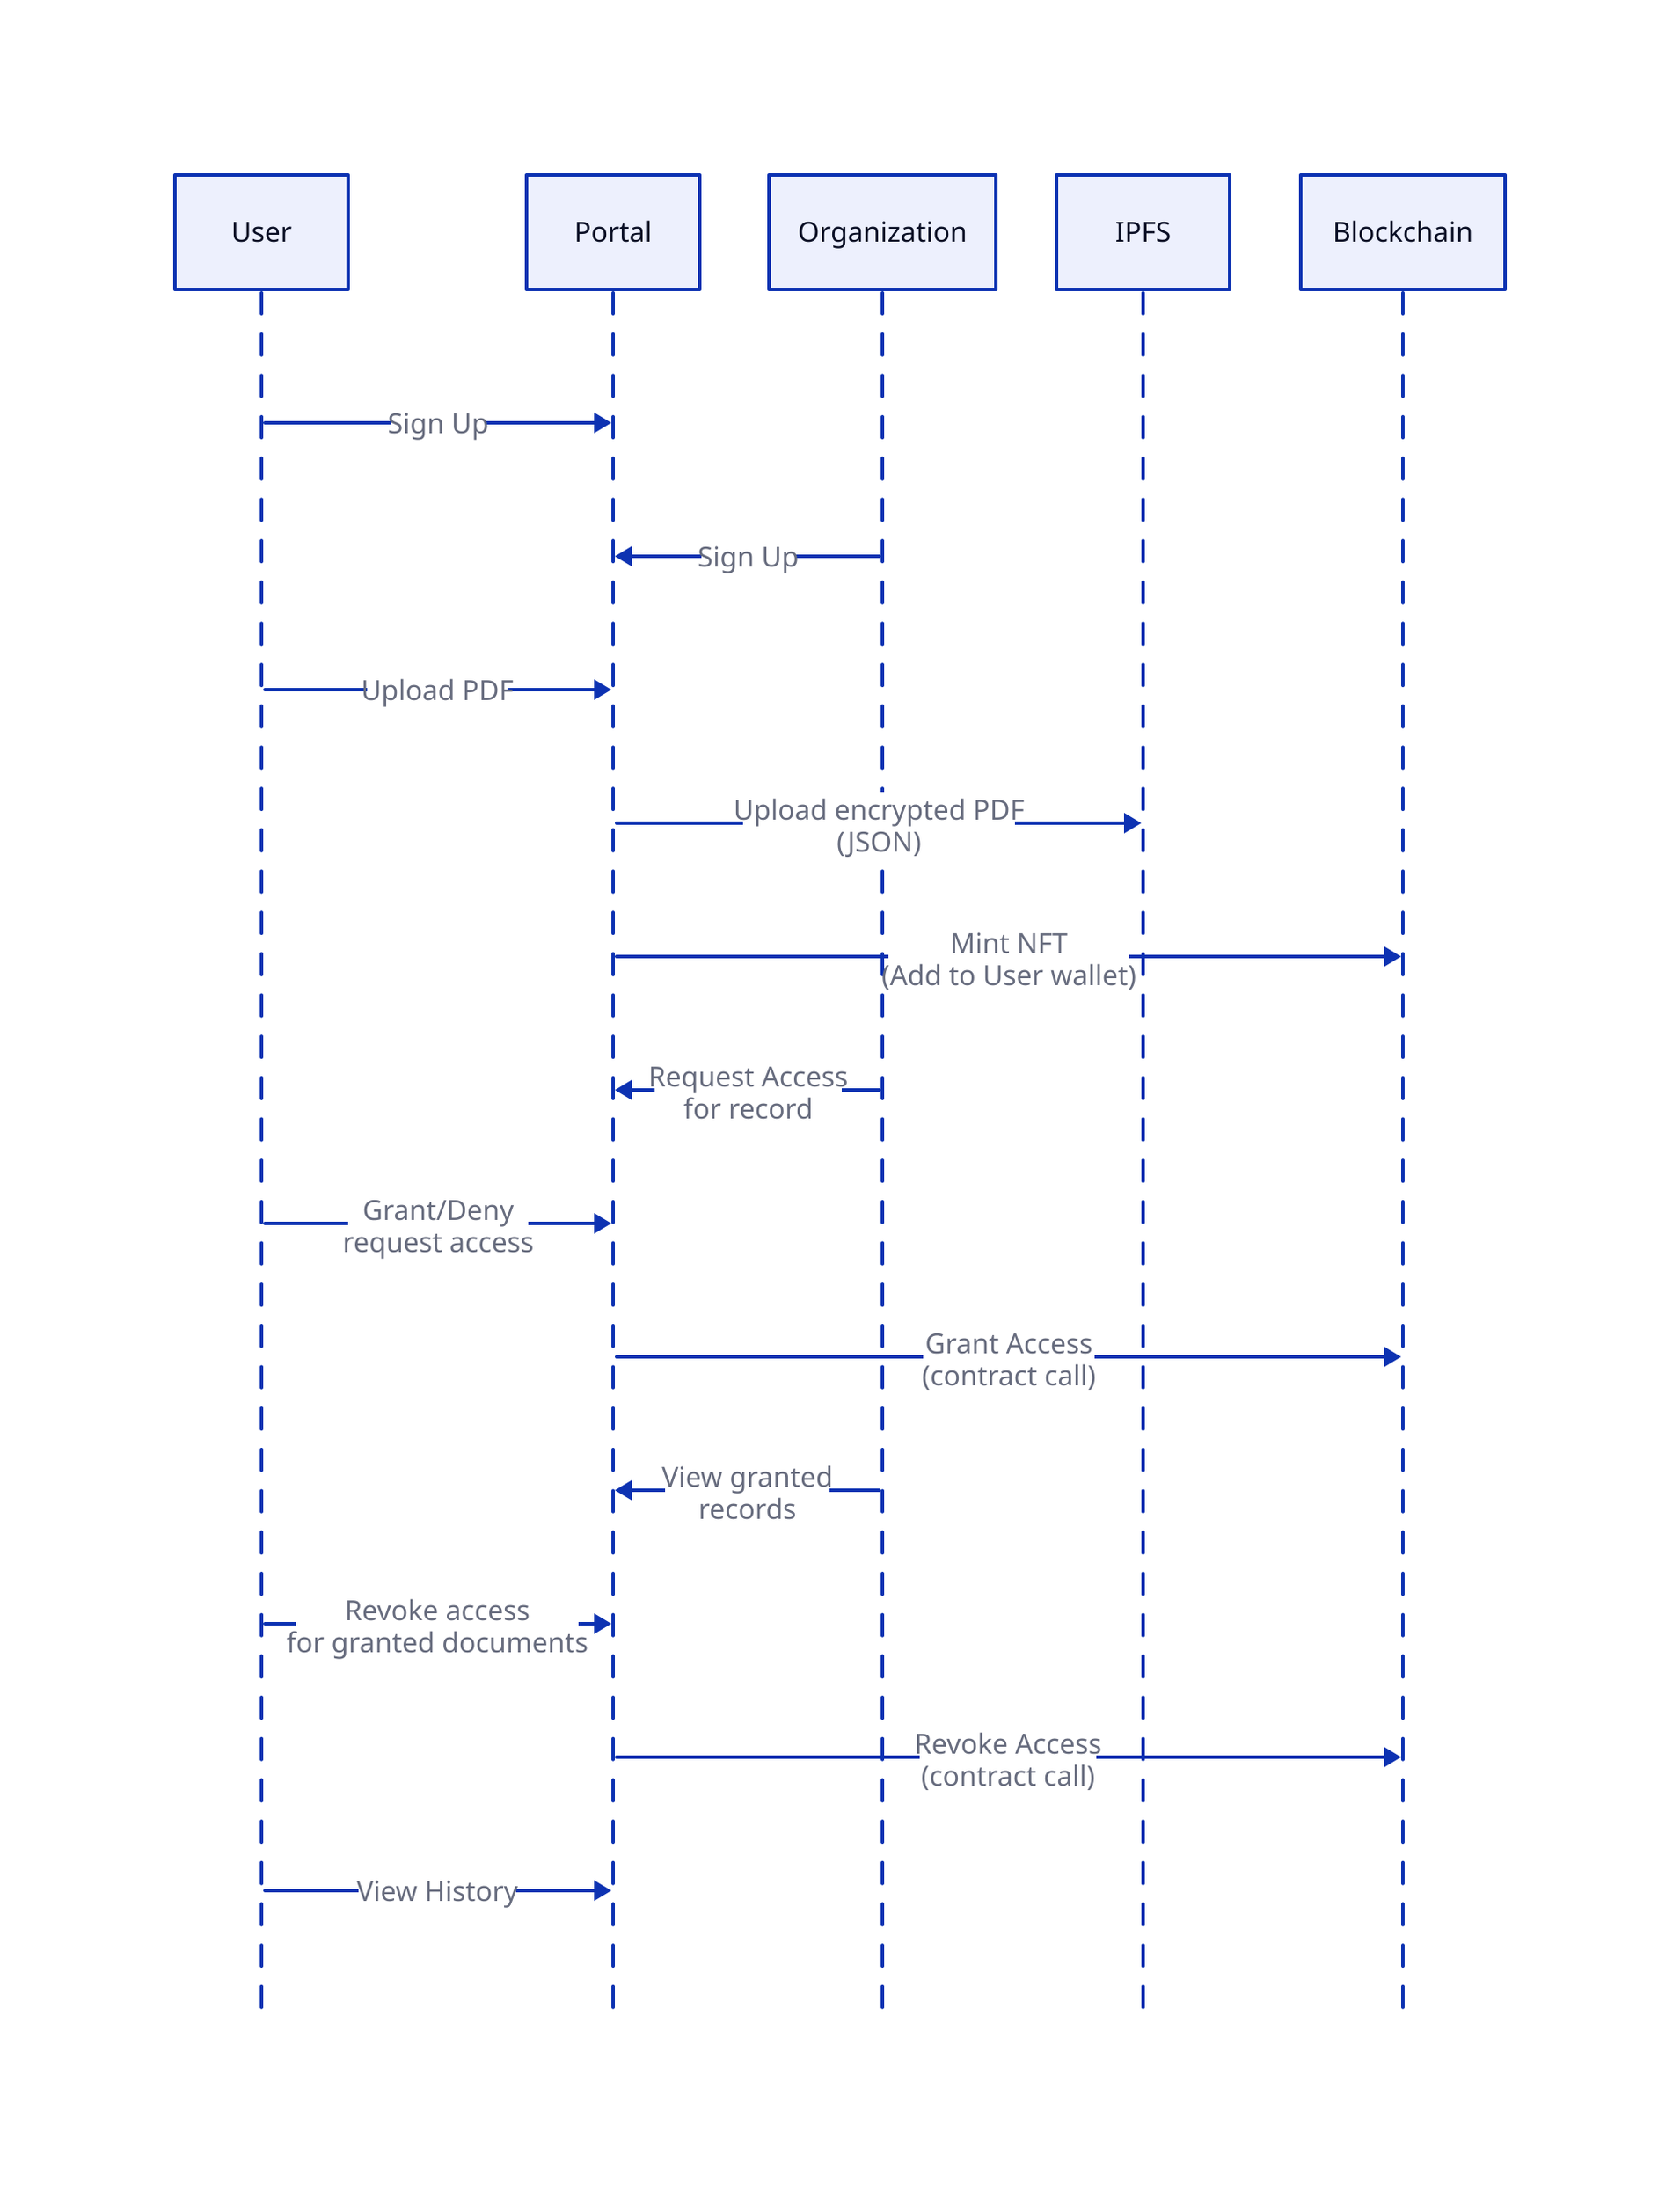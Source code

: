 shape: sequence_diagram

User -> Portal: Sign Up {
  style: {
    bold: true
  }
}
Organization -> Portal: Sign Up {
  style: {
    bold: true
  }
}
User -> Portal: Upload PDF {
  style: {
    bold: true
  }
}
Portal -> IPFS: Upload encrypted PDF\n(JSON) {
  style: {
    bold: true
  }
}
Portal -> Blockchain: Mint NFT\n(Add to User wallet) {
  style: {
    bold: true
  }
}
Organization -> Portal: Request Access\nfor record {
  style: {
    bold: true
  }
}
User -> Portal: Grant/Deny\nrequest access {
  style: {
    bold: true
  }
}
Portal -> Blockchain: Grant Access\n(contract call) {
  style: {
    bold: true
  }
}
Organization -> Portal: View granted\nrecords {
  style: {
    bold: true
  }
}
User -> Portal: Revoke access\nfor granted documents {
  style: {
    bold: true
  }
}
Portal -> Blockchain: Revoke Access\n(contract call) {
  style: {
    bold: true
  }
}

User -> Portal: View History {
  style: {
    bold: true
  }
}
